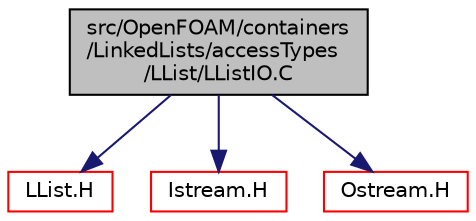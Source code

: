 digraph "src/OpenFOAM/containers/LinkedLists/accessTypes/LList/LListIO.C"
{
  bgcolor="transparent";
  edge [fontname="Helvetica",fontsize="10",labelfontname="Helvetica",labelfontsize="10"];
  node [fontname="Helvetica",fontsize="10",shape=record];
  Node0 [label="src/OpenFOAM/containers\l/LinkedLists/accessTypes\l/LList/LListIO.C",height=0.2,width=0.4,color="black", fillcolor="grey75", style="filled", fontcolor="black"];
  Node0 -> Node1 [color="midnightblue",fontsize="10",style="solid",fontname="Helvetica"];
  Node1 [label="LList.H",height=0.2,width=0.4,color="red",URL="$a09230.html"];
  Node0 -> Node24 [color="midnightblue",fontsize="10",style="solid",fontname="Helvetica"];
  Node24 [label="Istream.H",height=0.2,width=0.4,color="red",URL="$a09818.html"];
  Node0 -> Node47 [color="midnightblue",fontsize="10",style="solid",fontname="Helvetica"];
  Node47 [label="Ostream.H",height=0.2,width=0.4,color="red",URL="$a09824.html"];
}
